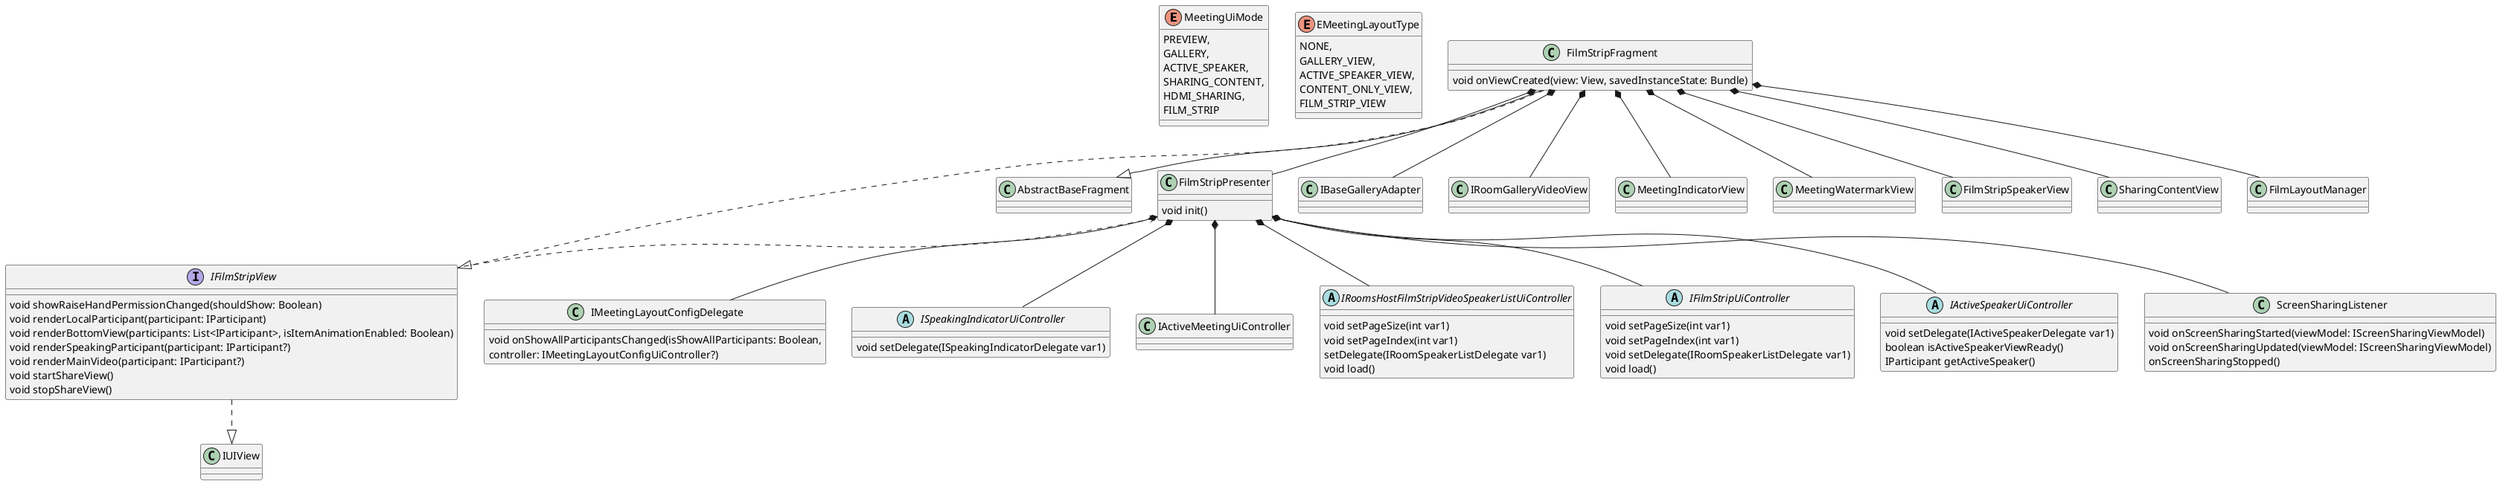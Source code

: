 @startuml
Enum MeetingUiMode {
    PREVIEW,
    GALLERY,
    ACTIVE_SPEAKER,
    SHARING_CONTENT,
    HDMI_SHARING,
    FILM_STRIP
}

Enum EMeetingLayoutType {
    NONE,
    GALLERY_VIEW,
    ACTIVE_SPEAKER_VIEW,
    CONTENT_ONLY_VIEW,
    FILM_STRIP_VIEW
}

class FilmStripFragment {
    void onViewCreated(view: View, savedInstanceState: Bundle)
}

interface IFilmStripView {
    void showRaiseHandPermissionChanged(shouldShow: Boolean)
    void renderLocalParticipant(participant: IParticipant)
    void renderBottomView(participants: List<IParticipant>, isItemAnimationEnabled: Boolean)
    void renderSpeakingParticipant(participant: IParticipant?)
    void renderMainVideo(participant: IParticipant?)
    void startShareView()
    void stopShareView()
}

FilmStripFragment -down-^ AbstractBaseFragment
IFilmStripView .down.^ IUIView

FilmStripFragment *-down- FilmStripPresenter
FilmStripFragment *-down- IBaseGalleryAdapter
FilmStripFragment *-down- IRoomGalleryVideoView
FilmStripFragment *-down- MeetingIndicatorView
FilmStripFragment *-down- MeetingWatermarkView
FilmStripFragment *-down- FilmStripSpeakerView
FilmStripFragment *-down- SharingContentView
FilmStripFragment *-down- FilmLayoutManager
FilmStripFragment .down.^ IFilmStripView

class FilmStripPresenter {
    void init()
}

FilmStripPresenter *-down- IMeetingLayoutConfigDelegate
FilmStripPresenter *-down- ISpeakingIndicatorUiController
FilmStripPresenter *-down- IActiveMeetingUiController
FilmStripPresenter *-down- IRoomsHostFilmStripVideoSpeakerListUiController
FilmStripPresenter *-down- IFilmStripUiController
FilmStripPresenter *-down- IActiveSpeakerUiController
FilmStripPresenter *-down- ScreenSharingListener
FilmStripPresenter <.. IFilmStripView

class IMeetingLayoutConfigDelegate {
    void onShowAllParticipantsChanged(isShowAllParticipants: Boolean,
        controller: IMeetingLayoutConfigUiController?)
}

abstract ISpeakingIndicatorUiController {
    void setDelegate(ISpeakingIndicatorDelegate var1)
}

abstract IRoomsHostFilmStripVideoSpeakerListUiController {
    void setPageSize(int var1)
    void setPageIndex(int var1)
    setDelegate(IRoomSpeakerListDelegate var1)
    void load()
}

abstract IFilmStripUiController {
    void setPageSize(int var1)
    void setPageIndex(int var1)
    void setDelegate(IRoomSpeakerListDelegate var1)
    void load()
}

abstract IActiveSpeakerUiController {
    void setDelegate(IActiveSpeakerDelegate var1)
    boolean isActiveSpeakerViewReady()
    IParticipant getActiveSpeaker()
}

class ScreenSharingListener {
    void onScreenSharingStarted(viewModel: IScreenSharingViewModel)
    void onScreenSharingUpdated(viewModel: IScreenSharingViewModel)
    onScreenSharingStopped()
}



@enduml